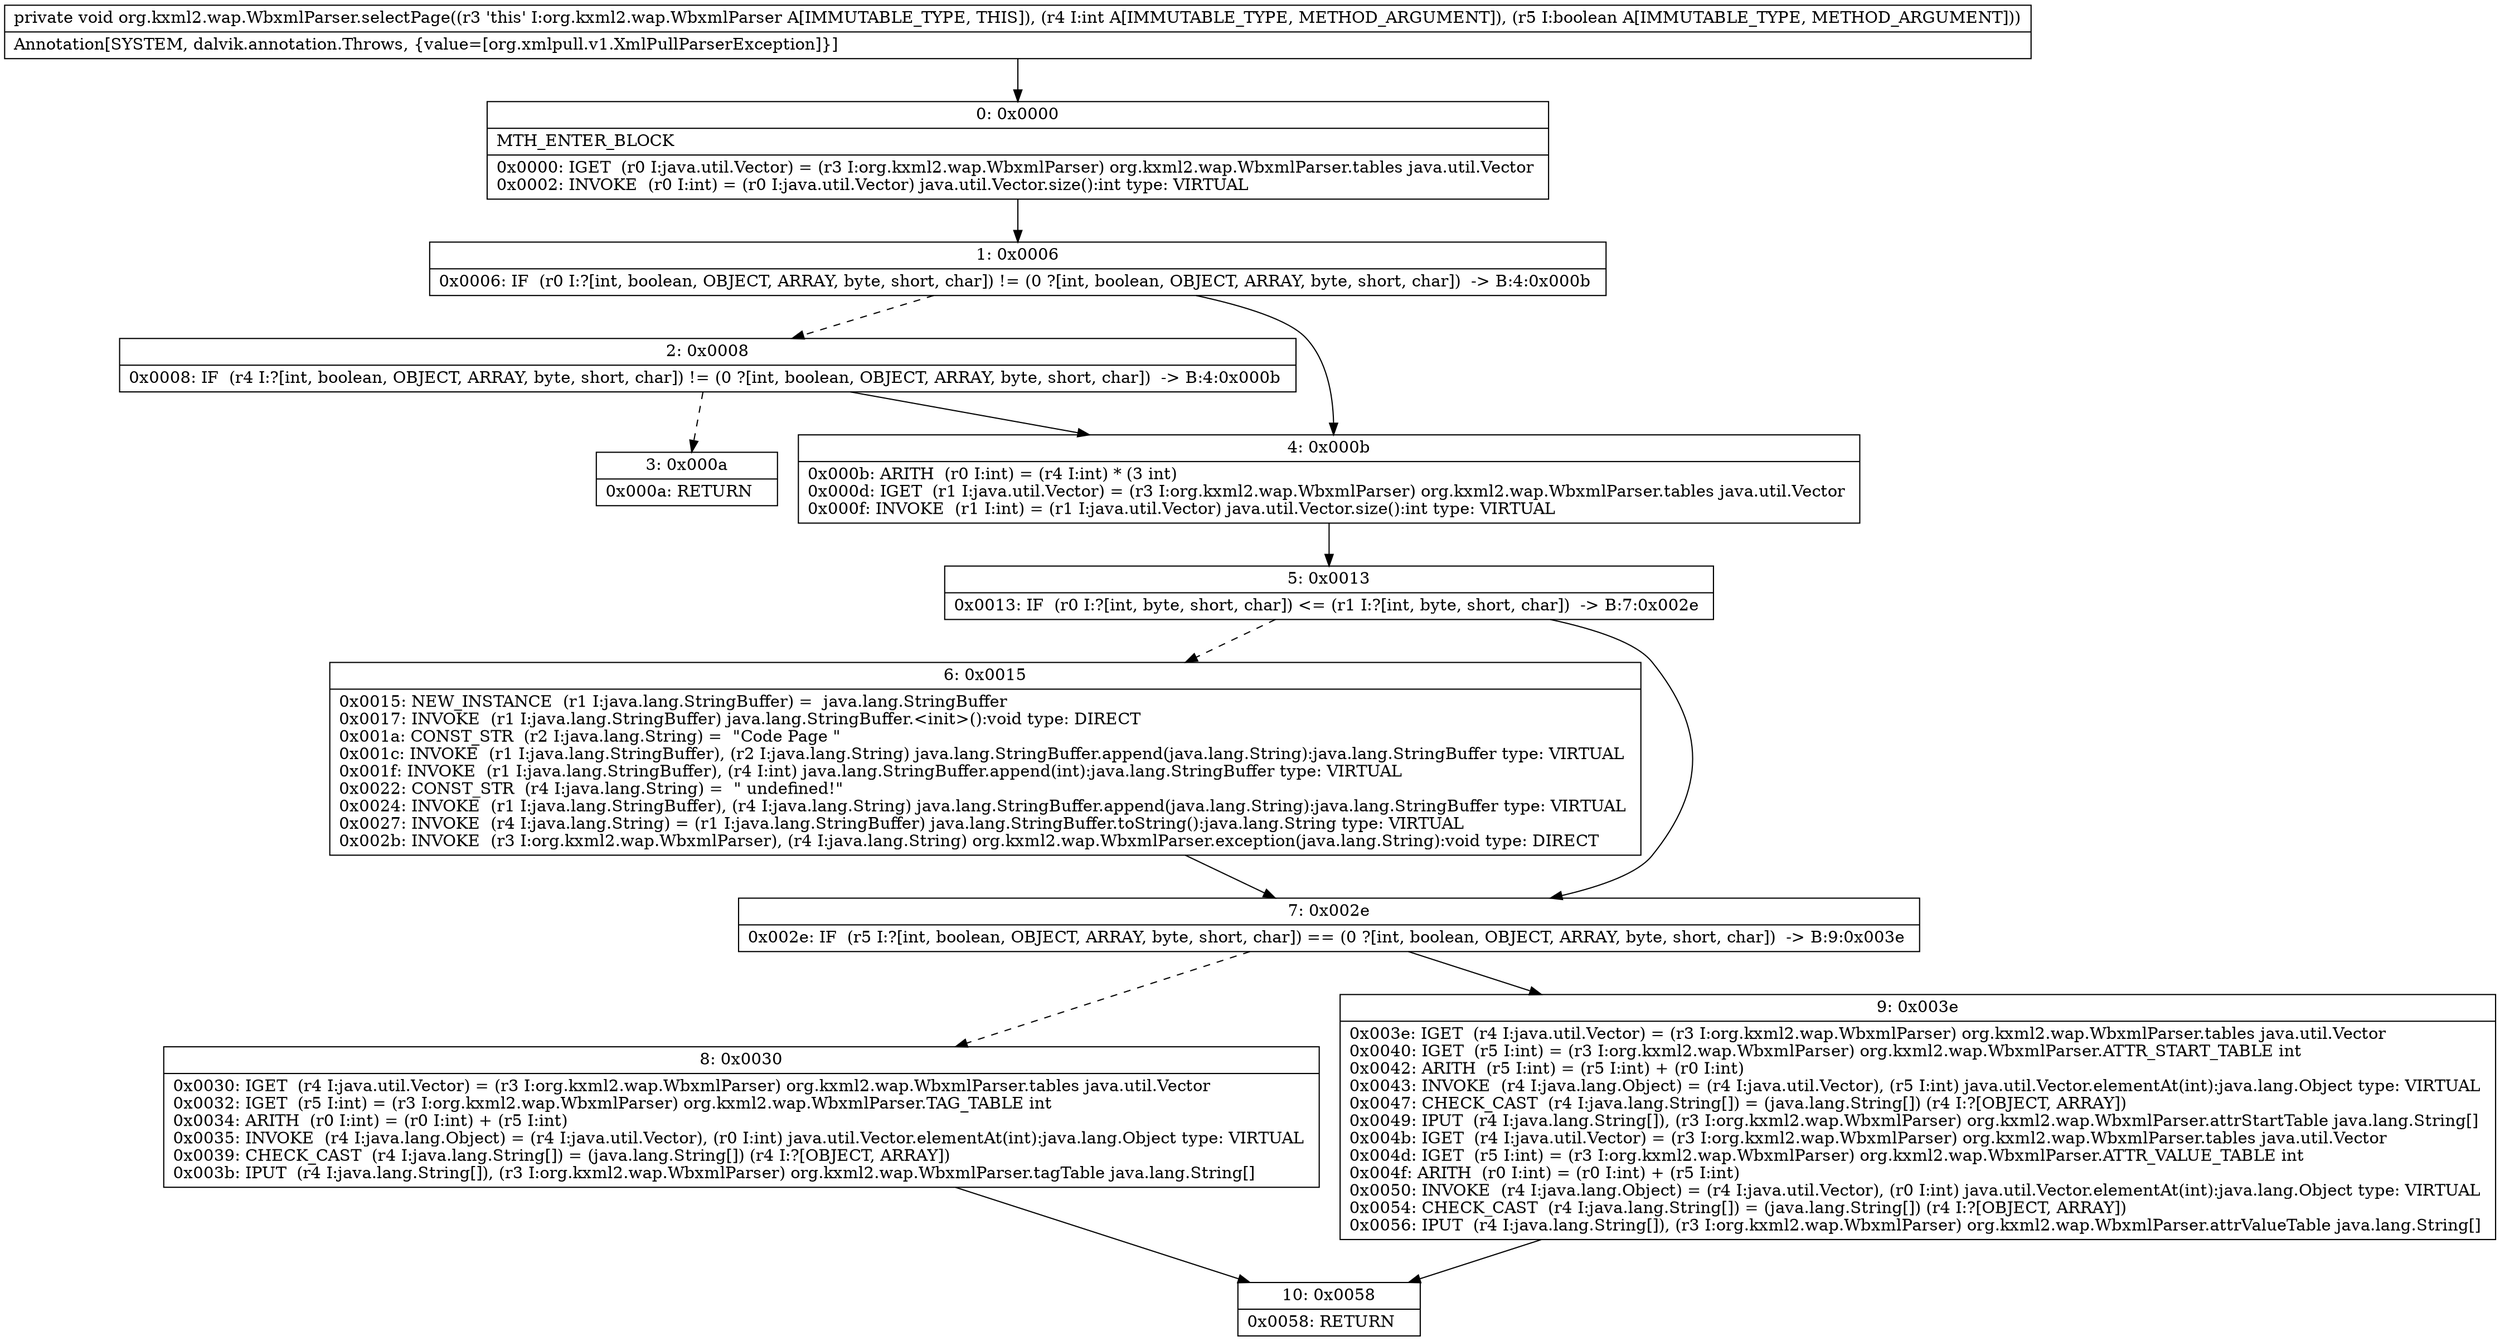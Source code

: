 digraph "CFG fororg.kxml2.wap.WbxmlParser.selectPage(IZ)V" {
Node_0 [shape=record,label="{0\:\ 0x0000|MTH_ENTER_BLOCK\l|0x0000: IGET  (r0 I:java.util.Vector) = (r3 I:org.kxml2.wap.WbxmlParser) org.kxml2.wap.WbxmlParser.tables java.util.Vector \l0x0002: INVOKE  (r0 I:int) = (r0 I:java.util.Vector) java.util.Vector.size():int type: VIRTUAL \l}"];
Node_1 [shape=record,label="{1\:\ 0x0006|0x0006: IF  (r0 I:?[int, boolean, OBJECT, ARRAY, byte, short, char]) != (0 ?[int, boolean, OBJECT, ARRAY, byte, short, char])  \-\> B:4:0x000b \l}"];
Node_2 [shape=record,label="{2\:\ 0x0008|0x0008: IF  (r4 I:?[int, boolean, OBJECT, ARRAY, byte, short, char]) != (0 ?[int, boolean, OBJECT, ARRAY, byte, short, char])  \-\> B:4:0x000b \l}"];
Node_3 [shape=record,label="{3\:\ 0x000a|0x000a: RETURN   \l}"];
Node_4 [shape=record,label="{4\:\ 0x000b|0x000b: ARITH  (r0 I:int) = (r4 I:int) * (3 int) \l0x000d: IGET  (r1 I:java.util.Vector) = (r3 I:org.kxml2.wap.WbxmlParser) org.kxml2.wap.WbxmlParser.tables java.util.Vector \l0x000f: INVOKE  (r1 I:int) = (r1 I:java.util.Vector) java.util.Vector.size():int type: VIRTUAL \l}"];
Node_5 [shape=record,label="{5\:\ 0x0013|0x0013: IF  (r0 I:?[int, byte, short, char]) \<= (r1 I:?[int, byte, short, char])  \-\> B:7:0x002e \l}"];
Node_6 [shape=record,label="{6\:\ 0x0015|0x0015: NEW_INSTANCE  (r1 I:java.lang.StringBuffer) =  java.lang.StringBuffer \l0x0017: INVOKE  (r1 I:java.lang.StringBuffer) java.lang.StringBuffer.\<init\>():void type: DIRECT \l0x001a: CONST_STR  (r2 I:java.lang.String) =  \"Code Page \" \l0x001c: INVOKE  (r1 I:java.lang.StringBuffer), (r2 I:java.lang.String) java.lang.StringBuffer.append(java.lang.String):java.lang.StringBuffer type: VIRTUAL \l0x001f: INVOKE  (r1 I:java.lang.StringBuffer), (r4 I:int) java.lang.StringBuffer.append(int):java.lang.StringBuffer type: VIRTUAL \l0x0022: CONST_STR  (r4 I:java.lang.String) =  \" undefined!\" \l0x0024: INVOKE  (r1 I:java.lang.StringBuffer), (r4 I:java.lang.String) java.lang.StringBuffer.append(java.lang.String):java.lang.StringBuffer type: VIRTUAL \l0x0027: INVOKE  (r4 I:java.lang.String) = (r1 I:java.lang.StringBuffer) java.lang.StringBuffer.toString():java.lang.String type: VIRTUAL \l0x002b: INVOKE  (r3 I:org.kxml2.wap.WbxmlParser), (r4 I:java.lang.String) org.kxml2.wap.WbxmlParser.exception(java.lang.String):void type: DIRECT \l}"];
Node_7 [shape=record,label="{7\:\ 0x002e|0x002e: IF  (r5 I:?[int, boolean, OBJECT, ARRAY, byte, short, char]) == (0 ?[int, boolean, OBJECT, ARRAY, byte, short, char])  \-\> B:9:0x003e \l}"];
Node_8 [shape=record,label="{8\:\ 0x0030|0x0030: IGET  (r4 I:java.util.Vector) = (r3 I:org.kxml2.wap.WbxmlParser) org.kxml2.wap.WbxmlParser.tables java.util.Vector \l0x0032: IGET  (r5 I:int) = (r3 I:org.kxml2.wap.WbxmlParser) org.kxml2.wap.WbxmlParser.TAG_TABLE int \l0x0034: ARITH  (r0 I:int) = (r0 I:int) + (r5 I:int) \l0x0035: INVOKE  (r4 I:java.lang.Object) = (r4 I:java.util.Vector), (r0 I:int) java.util.Vector.elementAt(int):java.lang.Object type: VIRTUAL \l0x0039: CHECK_CAST  (r4 I:java.lang.String[]) = (java.lang.String[]) (r4 I:?[OBJECT, ARRAY]) \l0x003b: IPUT  (r4 I:java.lang.String[]), (r3 I:org.kxml2.wap.WbxmlParser) org.kxml2.wap.WbxmlParser.tagTable java.lang.String[] \l}"];
Node_9 [shape=record,label="{9\:\ 0x003e|0x003e: IGET  (r4 I:java.util.Vector) = (r3 I:org.kxml2.wap.WbxmlParser) org.kxml2.wap.WbxmlParser.tables java.util.Vector \l0x0040: IGET  (r5 I:int) = (r3 I:org.kxml2.wap.WbxmlParser) org.kxml2.wap.WbxmlParser.ATTR_START_TABLE int \l0x0042: ARITH  (r5 I:int) = (r5 I:int) + (r0 I:int) \l0x0043: INVOKE  (r4 I:java.lang.Object) = (r4 I:java.util.Vector), (r5 I:int) java.util.Vector.elementAt(int):java.lang.Object type: VIRTUAL \l0x0047: CHECK_CAST  (r4 I:java.lang.String[]) = (java.lang.String[]) (r4 I:?[OBJECT, ARRAY]) \l0x0049: IPUT  (r4 I:java.lang.String[]), (r3 I:org.kxml2.wap.WbxmlParser) org.kxml2.wap.WbxmlParser.attrStartTable java.lang.String[] \l0x004b: IGET  (r4 I:java.util.Vector) = (r3 I:org.kxml2.wap.WbxmlParser) org.kxml2.wap.WbxmlParser.tables java.util.Vector \l0x004d: IGET  (r5 I:int) = (r3 I:org.kxml2.wap.WbxmlParser) org.kxml2.wap.WbxmlParser.ATTR_VALUE_TABLE int \l0x004f: ARITH  (r0 I:int) = (r0 I:int) + (r5 I:int) \l0x0050: INVOKE  (r4 I:java.lang.Object) = (r4 I:java.util.Vector), (r0 I:int) java.util.Vector.elementAt(int):java.lang.Object type: VIRTUAL \l0x0054: CHECK_CAST  (r4 I:java.lang.String[]) = (java.lang.String[]) (r4 I:?[OBJECT, ARRAY]) \l0x0056: IPUT  (r4 I:java.lang.String[]), (r3 I:org.kxml2.wap.WbxmlParser) org.kxml2.wap.WbxmlParser.attrValueTable java.lang.String[] \l}"];
Node_10 [shape=record,label="{10\:\ 0x0058|0x0058: RETURN   \l}"];
MethodNode[shape=record,label="{private void org.kxml2.wap.WbxmlParser.selectPage((r3 'this' I:org.kxml2.wap.WbxmlParser A[IMMUTABLE_TYPE, THIS]), (r4 I:int A[IMMUTABLE_TYPE, METHOD_ARGUMENT]), (r5 I:boolean A[IMMUTABLE_TYPE, METHOD_ARGUMENT]))  | Annotation[SYSTEM, dalvik.annotation.Throws, \{value=[org.xmlpull.v1.XmlPullParserException]\}]\l}"];
MethodNode -> Node_0;
Node_0 -> Node_1;
Node_1 -> Node_2[style=dashed];
Node_1 -> Node_4;
Node_2 -> Node_3[style=dashed];
Node_2 -> Node_4;
Node_4 -> Node_5;
Node_5 -> Node_6[style=dashed];
Node_5 -> Node_7;
Node_6 -> Node_7;
Node_7 -> Node_8[style=dashed];
Node_7 -> Node_9;
Node_8 -> Node_10;
Node_9 -> Node_10;
}

